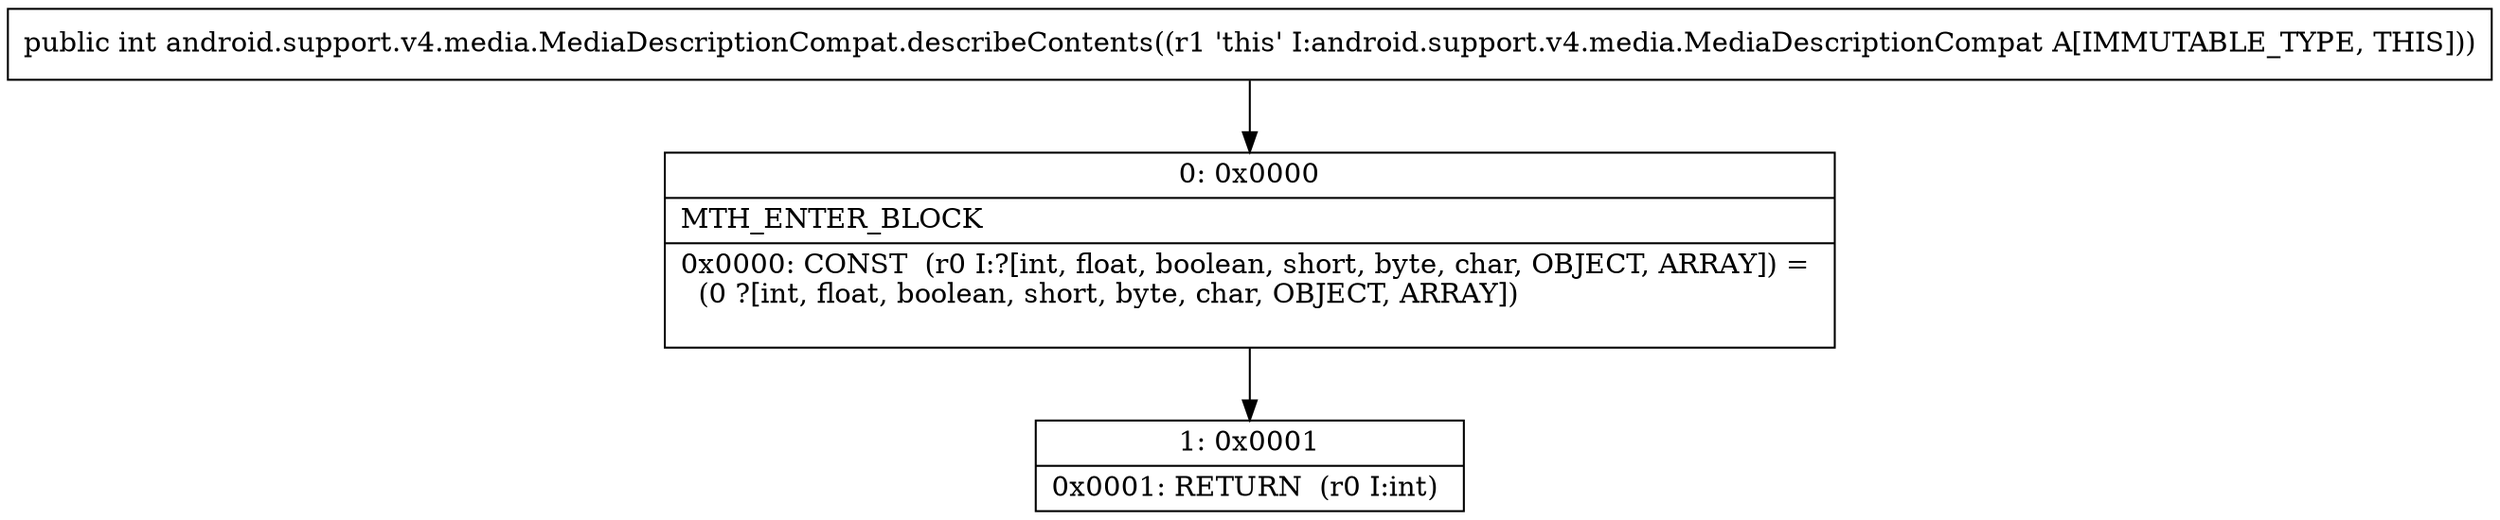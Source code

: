 digraph "CFG forandroid.support.v4.media.MediaDescriptionCompat.describeContents()I" {
Node_0 [shape=record,label="{0\:\ 0x0000|MTH_ENTER_BLOCK\l|0x0000: CONST  (r0 I:?[int, float, boolean, short, byte, char, OBJECT, ARRAY]) = \l  (0 ?[int, float, boolean, short, byte, char, OBJECT, ARRAY])\l \l}"];
Node_1 [shape=record,label="{1\:\ 0x0001|0x0001: RETURN  (r0 I:int) \l}"];
MethodNode[shape=record,label="{public int android.support.v4.media.MediaDescriptionCompat.describeContents((r1 'this' I:android.support.v4.media.MediaDescriptionCompat A[IMMUTABLE_TYPE, THIS])) }"];
MethodNode -> Node_0;
Node_0 -> Node_1;
}

